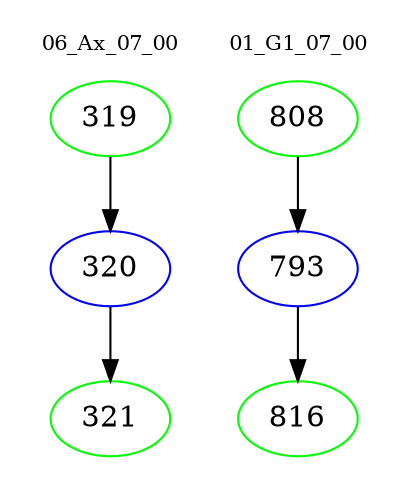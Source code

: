 digraph{
subgraph cluster_0 {
color = white
label = "06_Ax_07_00";
fontsize=10;
T0_319 [label="319", color="green"]
T0_319 -> T0_320 [color="black"]
T0_320 [label="320", color="blue"]
T0_320 -> T0_321 [color="black"]
T0_321 [label="321", color="green"]
}
subgraph cluster_1 {
color = white
label = "01_G1_07_00";
fontsize=10;
T1_808 [label="808", color="green"]
T1_808 -> T1_793 [color="black"]
T1_793 [label="793", color="blue"]
T1_793 -> T1_816 [color="black"]
T1_816 [label="816", color="green"]
}
}
